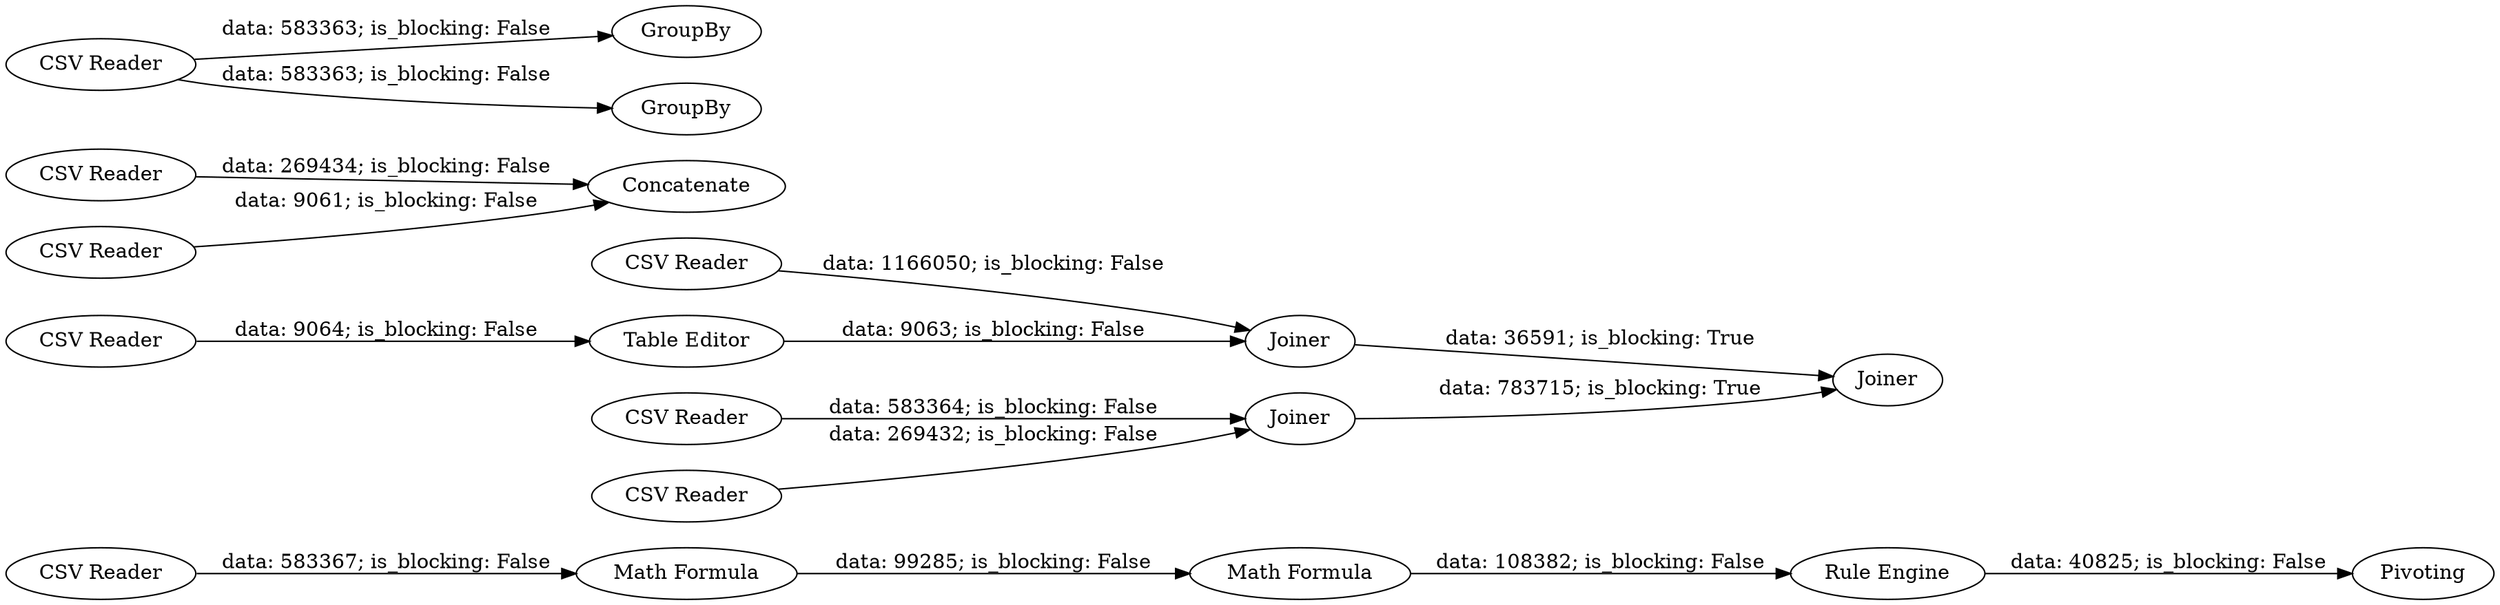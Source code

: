 digraph {
	"-8391976837358310_4" [label="CSV Reader"]
	"3058671216775687235_12" [label="CSV Reader"]
	"3058671216775687235_14" [label="CSV Reader"]
	"3058671216775687235_19" [label="CSV Reader"]
	"3058671216775687235_1" [label="CSV Reader"]
	"3058671216775687235_13" [label="CSV Reader"]
	"-8391976837358310_5" [label="Math Formula"]
	"3058671216775687235_2" [label=GroupBy]
	"-8391976837358310_6" [label="Math Formula"]
	"3058671216775687235_11" [label="CSV Reader"]
	"3058671216775687235_21" [label=Concatenate]
	"3058671216775687235_16" [label="Table Editor"]
	"3058671216775687235_20" [label="CSV Reader"]
	"3058671216775687235_15" [label=Joiner]
	"3058671216775687235_17" [label=Joiner]
	"-8391976837358310_7" [label="Rule Engine"]
	"3058671216775687235_3" [label=GroupBy]
	"3058671216775687235_18" [label=Joiner]
	"3058671216775687235_9" [label=Pivoting]
	"3058671216775687235_12" -> "3058671216775687235_17" [label="data: 1166050; is_blocking: False"]
	"3058671216775687235_13" -> "3058671216775687235_15" [label="data: 269432; is_blocking: False"]
	"-8391976837358310_7" -> "3058671216775687235_9" [label="data: 40825; is_blocking: False"]
	"3058671216775687235_16" -> "3058671216775687235_17" [label="data: 9063; is_blocking: False"]
	"3058671216775687235_20" -> "3058671216775687235_21" [label="data: 9061; is_blocking: False"]
	"-8391976837358310_6" -> "-8391976837358310_7" [label="data: 108382; is_blocking: False"]
	"-8391976837358310_4" -> "-8391976837358310_5" [label="data: 583367; is_blocking: False"]
	"3058671216775687235_1" -> "3058671216775687235_3" [label="data: 583363; is_blocking: False"]
	"3058671216775687235_14" -> "3058671216775687235_16" [label="data: 9064; is_blocking: False"]
	"3058671216775687235_15" -> "3058671216775687235_18" [label="data: 783715; is_blocking: True"]
	"3058671216775687235_1" -> "3058671216775687235_2" [label="data: 583363; is_blocking: False"]
	"3058671216775687235_11" -> "3058671216775687235_15" [label="data: 583364; is_blocking: False"]
	"3058671216775687235_19" -> "3058671216775687235_21" [label="data: 269434; is_blocking: False"]
	"-8391976837358310_5" -> "-8391976837358310_6" [label="data: 99285; is_blocking: False"]
	"3058671216775687235_17" -> "3058671216775687235_18" [label="data: 36591; is_blocking: True"]
	rankdir=LR
}
